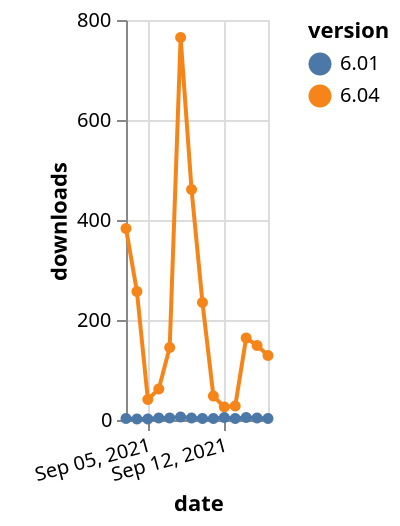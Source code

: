 {"$schema": "https://vega.github.io/schema/vega-lite/v5.json", "description": "A simple bar chart with embedded data.", "data": {"values": [{"date": "2021-09-03", "total": 141870, "delta": 383, "version": "6.04"}, {"date": "2021-09-04", "total": 142127, "delta": 257, "version": "6.04"}, {"date": "2021-09-05", "total": 142168, "delta": 41, "version": "6.04"}, {"date": "2021-09-06", "total": 142230, "delta": 62, "version": "6.04"}, {"date": "2021-09-07", "total": 142375, "delta": 145, "version": "6.04"}, {"date": "2021-09-08", "total": 143140, "delta": 765, "version": "6.04"}, {"date": "2021-09-09", "total": 143601, "delta": 461, "version": "6.04"}, {"date": "2021-09-10", "total": 143836, "delta": 235, "version": "6.04"}, {"date": "2021-09-11", "total": 143884, "delta": 48, "version": "6.04"}, {"date": "2021-09-12", "total": 143910, "delta": 26, "version": "6.04"}, {"date": "2021-09-13", "total": 143938, "delta": 28, "version": "6.04"}, {"date": "2021-09-14", "total": 144102, "delta": 164, "version": "6.04"}, {"date": "2021-09-15", "total": 144251, "delta": 149, "version": "6.04"}, {"date": "2021-09-16", "total": 144380, "delta": 129, "version": "6.04"}, {"date": "2021-09-03", "total": 31903, "delta": 3, "version": "6.01"}, {"date": "2021-09-04", "total": 31905, "delta": 2, "version": "6.01"}, {"date": "2021-09-05", "total": 31907, "delta": 2, "version": "6.01"}, {"date": "2021-09-06", "total": 31911, "delta": 4, "version": "6.01"}, {"date": "2021-09-07", "total": 31915, "delta": 4, "version": "6.01"}, {"date": "2021-09-08", "total": 31921, "delta": 6, "version": "6.01"}, {"date": "2021-09-09", "total": 31925, "delta": 4, "version": "6.01"}, {"date": "2021-09-10", "total": 31928, "delta": 3, "version": "6.01"}, {"date": "2021-09-11", "total": 31931, "delta": 3, "version": "6.01"}, {"date": "2021-09-12", "total": 31936, "delta": 5, "version": "6.01"}, {"date": "2021-09-13", "total": 31939, "delta": 3, "version": "6.01"}, {"date": "2021-09-14", "total": 31944, "delta": 5, "version": "6.01"}, {"date": "2021-09-15", "total": 31948, "delta": 4, "version": "6.01"}, {"date": "2021-09-16", "total": 31951, "delta": 3, "version": "6.01"}]}, "width": "container", "mark": {"type": "line", "point": {"filled": true}}, "encoding": {"x": {"field": "date", "type": "temporal", "timeUnit": "yearmonthdate", "title": "date", "axis": {"labelAngle": -15}}, "y": {"field": "delta", "type": "quantitative", "title": "downloads"}, "color": {"field": "version", "type": "nominal"}, "tooltip": {"field": "delta"}}}